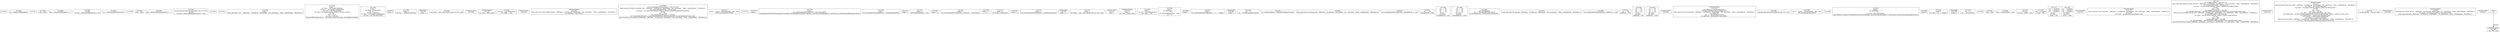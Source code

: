 digraph graphname {
n151253 [shape=box,label="(151253)"];
n151252 [shape=box,label="(151252)\nurl = friend.profileImageUrl"];
n151251 [shape=box,label="(151251)"];
n151250 [shape=box,label="(151250)\ntmp = false"];
n151249 [shape=box,label="(151249)\ntmp = friend.profileImageUrl != \"\""];
n151248 [shape=box,label="(151248)\nvar tmp\nvar tmp = friend.profileImageUrl != null"];
n151247 [shape=box,label="(151247)\nurl = friend.profileImageLocalUrl"];
n151246 [shape=box,label="(151246)"];
n151245 [shape=box,label="(151245)\ntmp = false"];
n151244 [shape=box,label="(151244)\ntmp = friend.profileImageLocalUrl != \"\""];
n151243 [shape=box,label="(151243)\ntransformJsonPromise.onCompletion(\"fun\"(151229))\nvar tmp\nvar tmp = friend.profileImageLocalUrl != null"];
n151242 [shape=box,label="(151242)"];
n151241 [shape=box,label="(151241)"];
n151240 [shape=box,label="(151240)\nLoops: 3\nhaxe.Log.trace(\"r url: \", {fileName : \"src/Main.hx\", lineNumber : 253, className : \"Main\", methodName : \"fetchData\"})"];
n151239 [shape=box,label="(151239)\nLoops: 3\nvar `this = `this.imageCachePath\nvar this = `this.imageCacheMapping\nvar value = cast this.get(key)\nvar value = hx.strings.internal._Either2._Either2.a(value)\nvar this\nthis = value\nvar tmp = cast this\nfriend.profileImageLocalUrl = `this.join(@:implicitCast tmp, null).getAbsolutePath()"];
n151238 [shape=box,label="(151238)\nLoops: 3\nvar friend = friend.next()\nvar url = \"\"\nvar key = friend.id\nvar this = `this.imageCacheMapping\nvar tmp = cast this.exists(key)"];
n151237 [shape=box,label="(151237)\nLoops: 3"];
n151236 [shape=box,label="(151236)\nLoops: 3\nvar tmp = ! ((friend.hasNext()))"];
n151235 [shape=box,label="<loop-head>
(151235)\nLoops: 3"];
n151234 [shape=box,label="(151234)\nvar friend = _this._sync.execute(\"fun\"(151232), null)"];
n151233 [shape=box,label="<function-end>
(151233)"];
n151232 [shape=box,label="<function-begin>
(151232)\nvar _this = _gthis._items"];
n151231 [shape=box,label="(151231)\nvar _this = cast Main.friends\nvar _gthis = _this"];
n151230 [shape=box,label="<function-end>
(151230)"];
n151229 [shape=box,label="<function-begin>
(151229)\nhaxe.Log.trace(\"start loading images\", {fileName : \"src/Main.hx\", lineNumber : 246, className : \"Main\", methodName : \"fetchData\"})\nvar promises = new Array()"];
n151228 [shape=box,label="(151228)\nvar transformJsonToFriendsTask = \"fun\"(151191)\nhaxe.Log.trace(\"Submit transform task\", {fileName : \"src/Main.hx\", lineNumber : 242, className : \"Main\", methodName : \"fetchData\"})\nvar transformJsonPromise = this.executor\nvar value = hx.concurrent.internal._Either2._Either2.a(transformJsonToFriendsTask)\nvar this\nthis = value\nvar transformJsonPromise = cast this\nvar transformJsonPromise = transformJsonPromise.submit(@:implicitCast transformJsonPromise, null)\nhaxe.Log.trace(\"Set transform completion\", {fileName : \"src/Main.hx\", lineNumber : 244, className : \"Main\", methodName : \"fetchData\"})"];
n151227 [shape=box,label="(151227)\nvar ev = {event : \"FriendsLoaded\", data : null}\n`this.asyncDispatcher.fire(ev)"];
n151226 [shape=box,label="(151226)"];
n151225 [shape=box,label="(151225)\nLoops: 1"];
n151224 [shape=box,label="(151224)\nLoops: 1\nvar transformJsonToFriendsTask = cast Main.friends\ntransformJsonToFriendsTask.add(new ui.models.FriendModel(rawFriend.nickName, rawFriend.profileImageUrl, rawFriend.id, rawFriend.profileImageLocalUrl))"];
n151223 [shape=box,label="(151223)\nLoops: 1\nvar transformJsonToFriendsTask = ! isFriendAlreadyExist"];
n151222 [shape=box,label="(151222)\nLoops: 1"];
n151221 [shape=box,label="(151221)\nLoops: 2, 1\nisFriendAlreadyExist = true"];
n151220 [shape=box,label="(151220)\nLoops: 2, 1"];
n151219 [shape=box,label="(151219)\nLoops: 2, 1\nvar transformJsonToFriendsTask = friend.id != rawFriend.id"];
n151218 [shape=box,label="(151218)\nLoops: 2, 1\ni = i + 1"];
n151217 [shape=box,label="(151217)\nLoops: 2, 1\nvar friend = friend.next()"];
n151216 [shape=box,label="(151216)\nLoops: 2, 1"];
n151215 [shape=box,label="(151215)\nLoops: 2, 1\nvar transformJsonToFriendsTask = ! ((friend.hasNext()))"];
n151214 [shape=box,label="<loop-head>
(151214)\nLoops: 2, 1"];
n151213 [shape=box,label="(151213)\nLoops: 1\nvar friend = _this._sync.execute(\"fun\"(151211), null)"];
n151212 [shape=box,label="<function-end>
(151212)\nLoops: 1"];
n151211 [shape=box,label="<function-begin>
(151211)\nLoops: 1\nvar _this = _gthis._items"];
n151210 [shape=box,label="(151210)\nLoops: 1\nvar _this = cast Main.friends\nvar _gthis = _this"];
n151209 [shape=box,label="(151209)\nLoops: 1\nvar rawFriend = `[`]\n` = ` + 1\nvar isFriendAlreadyExist = false\nvar i = 0"];
n151208 [shape=box,label="(151208)\nLoops: 1"];
n151207 [shape=box,label="(151207)\nLoops: 1\nvar transformJsonToFriendsTask = ! ((` < `.length))"];
n151206 [shape=box,label="<loop-head>
(151206)\nLoops: 1"];
n151205 [shape=box,label="(151205)\nvar ` = 0\nvar ` = mockFriendsJson.friends"];
n151204 [shape=box,label="(151204)\nvar mockFriendsJson = Mock.getMockJsonFriends()"];
n151203 [shape=box,label="(151203)\nhaxe.Log.trace(\"No storage data\", {fileName : \"src/Main.hx\", lineNumber : 216, className : \"Main\", methodName : \"fetchData\"})"];
n151202 [shape=box,label="(151202)\nvar transformJsonToFriendsTask = storageResult == null"];
n151201 [shape=box,label="(151201)\nvar ` = `[0]\nstorageResult = null"];
n151200 [shape=box,label="(151200)\nvar ` = `[0]\nvar ` = `[1]\nvar ` = `[2]\nvar ex = `\nvar time = `\nstorageResult = null"];
n151199 [shape=box,label="(151199)\nvar ` = `[0]\nvar ` = `[1]\nvar ` = `[2]\nvar value = `\nvar time = `\nstorageResult = value"];
n151198 [shape=box,label="(151198)\nvar storageResult\nvar ` = storageCallPromise.result\nvar storageResult = @:exhaustive enumIndex `"];
n151197 [shape=box,label="(151197)\nhaxe.Log.trace(\"No api data\", {fileName : \"src/Main.hx\", lineNumber : 208, className : \"Main\", methodName : \"fetchData\"})"];
n151196 [shape=box,label="(151196)\nvar transformJsonToFriendsTask = apiResult == null"];
n151195 [shape=box,label="(151195)\nvar ` = `[0]\napiResult = null"];
n151194 [shape=box,label="(151194)\nvar ` = `[0]\nvar ` = `[1]\nvar ` = `[2]\nvar ex = `\nvar time = `\napiResult = null"];
n151193 [shape=box,label="(151193)\nvar ` = `[0]\nvar ` = `[1]\nvar ` = `[2]\nvar value = `\nvar time = `\napiResult = value"];
n151192 [shape=box,label="<function-end>
(151192)"];
n151191 [shape=box,label="<function-begin>
(151191)\napiCallPromise.awaitCompletion(-1)\nstorageCallPromise.awaitCompletion(-1)\nhaxe.Log.trace(\"start transform\", {fileName : \"src/Main.hx\", lineNumber : 200, className : \"Main\", methodName : \"fetchData\"})\nvar apiResult\nvar ` = apiCallPromise.result\nvar apiResult = @:exhaustive enumIndex `"];
n151190 [shape=box,label="(151190)\nstorageCallPromise.onCompletion(\"fun\"(151174))"];
n151189 [shape=box,label="(151189)\nvar ev = {event : \"FriendsLoaded\", data : null}\n`this.asyncDispatcher.fire(ev)"];
n151188 [shape=box,label="(151188)"];
n151187 [shape=box,label="(151187)\nLoops: 0\nvar rawFriend = `[`]\n` = ` + 1\nvar tmp = cast Main.friends\ntmp.add(new ui.models.FriendModel(rawFriend.nickName, rawFriend.profileImageUrl, rawFriend.id, rawFriend.profileImageLocalUrl))"];
n151186 [shape=box,label="(151186)\nLoops: 0"];
n151185 [shape=box,label="(151185)\nLoops: 0\nvar tmp = ! ((` < `.length))"];
n151184 [shape=box,label="<loop-head>
(151184)\nLoops: 0"];
n151183 [shape=box,label="(151183)\nvar ` = 0\nvar ` = result.friends"];
n151182 [shape=box,label="(151182)"];
n151181 [shape=box,label="(151181)\ntmp = false"];
n151180 [shape=box,label="(151180)\ntmp = result.friends != null"];
n151179 [shape=box,label="(151179)\nvar tmp\nvar tmp = result != null"];
n151178 [shape=box,label="(151178)\nvar ` = result[0]\nresult = null"];
n151177 [shape=box,label="(151177)\nvar ` = result[0]\nvar ` = result[1]\nvar ` = result[2]\nvar ex = `\nvar time = `\nresult = null"];
n151176 [shape=box,label="(151176)\nvar ` = result[0]\nvar ` = result[1]\nvar ` = result[2]\nvar value = `\nvar time = `\nresult = value"];
n151175 [shape=box,label="<function-end>
(151175)"];
n151174 [shape=box,label="<function-begin>
(151174)\nhaxe.Log.trace(\"start read local\", {fileName : \"src/Main.hx\", lineNumber : 179, className : \"Main\", methodName : \"fetchData\"})\nvar result\nvar result = @:exhaustive enumIndex result"];
n151173 [shape=box,label="(151173)\nvar storageCallTask = \"fun\"(151171)\nhaxe.Log.trace(\"Submit storage call task\", {fileName : \"src/Main.hx\", lineNumber : 173, className : \"Main\", methodName : \"fetchData\"})\nvar storageCallPromise = this.executor\nvar value = hx.concurrent.internal._Either2._Either2.a(storageCallTask)\nvar this\nthis = value\nvar storageCallPromise = cast this\nvar storageCallPromise = storageCallPromise.submit(@:implicitCast storageCallPromise, null)\nhaxe.Log.trace(\"Submit api call task\", {fileName : \"src/Main.hx\", lineNumber : 175, className : \"Main\", methodName : \"fetchData\"})\nvar apiCallPromise = this.executor\nvar value = hx.concurrent.internal._Either2._Either2.a(apiCallTask)\nvar this\nthis = value\nvar apiCallPromise = cast this\nvar apiCallPromise = apiCallPromise.submit(@:implicitCast apiCallPromise, null)\nhaxe.Log.trace(\"Set storage completion\", {fileName : \"src/Main.hx\", lineNumber : 177, className : \"Main\", methodName : \"fetchData\"})"];
n151172 [shape=box,label="<function-end>
(151172)"];
n151171 [shape=box,label="<function-begin>
(151171)\nhaxe.Log.trace(\"Start local read\", {fileName : \"src/Main.hx\", lineNumber : 163, className : \"Main\", methodName : \"fetchData\"})\nvar `this = `this.cacheFolder.path\nvar value = hx.strings.internal._Either2._Either2.a(\"friends.json\")\nvar this\nthis = value\nvar _this = cast this\nvar _this = `this.join(@:implicitCast _this, null)\nvar friendCache = hx.files.File.of(@:implicitCast cast hx.strings.internal._Either2._Either2.b(_this), null)\nvar inputStream = friendCache.openInput(true)\nvar rawData = inputStream.readAll(null)\nvar rawJson = rawData.toString()\nhaxe.Log.trace(rawJson, {fileName : \"src/Main.hx\", lineNumber : 169, className : \"Main\", methodName : \"fetchData\"})\nvar json = new haxe.format.JsonParser(rawJson).doParse()"];
n151170 [shape=box,label="(151170)\nvar apiCallTask = \"fun\"(151168)"];
n151169 [shape=box,label="<function-end>
(151169)"];
n151168 [shape=box,label="<function-begin>
(151168)\nhaxe.Log.trace(\"Start api call\", {fileName : \"src/Main.hx\", lineNumber : 157, className : \"Main\", methodName : \"fetchData\"})\nvar result = sys.Http.requestUrl(`this.usersGetUrl)\nhaxe.Log.trace(result, {fileName : \"src/Main.hx\", lineNumber : 159, className : \"Main\", methodName : \"fetchData\"})"];
n151167 [shape=box,label="<function-end>
(151167)"];
n151166 [shape=box,label="<function-begin>
(151166)\nvar `this = this"];
n1 [shape=box,label="<root>
(1)"];
n1 -> n151166[label="function"];
}
